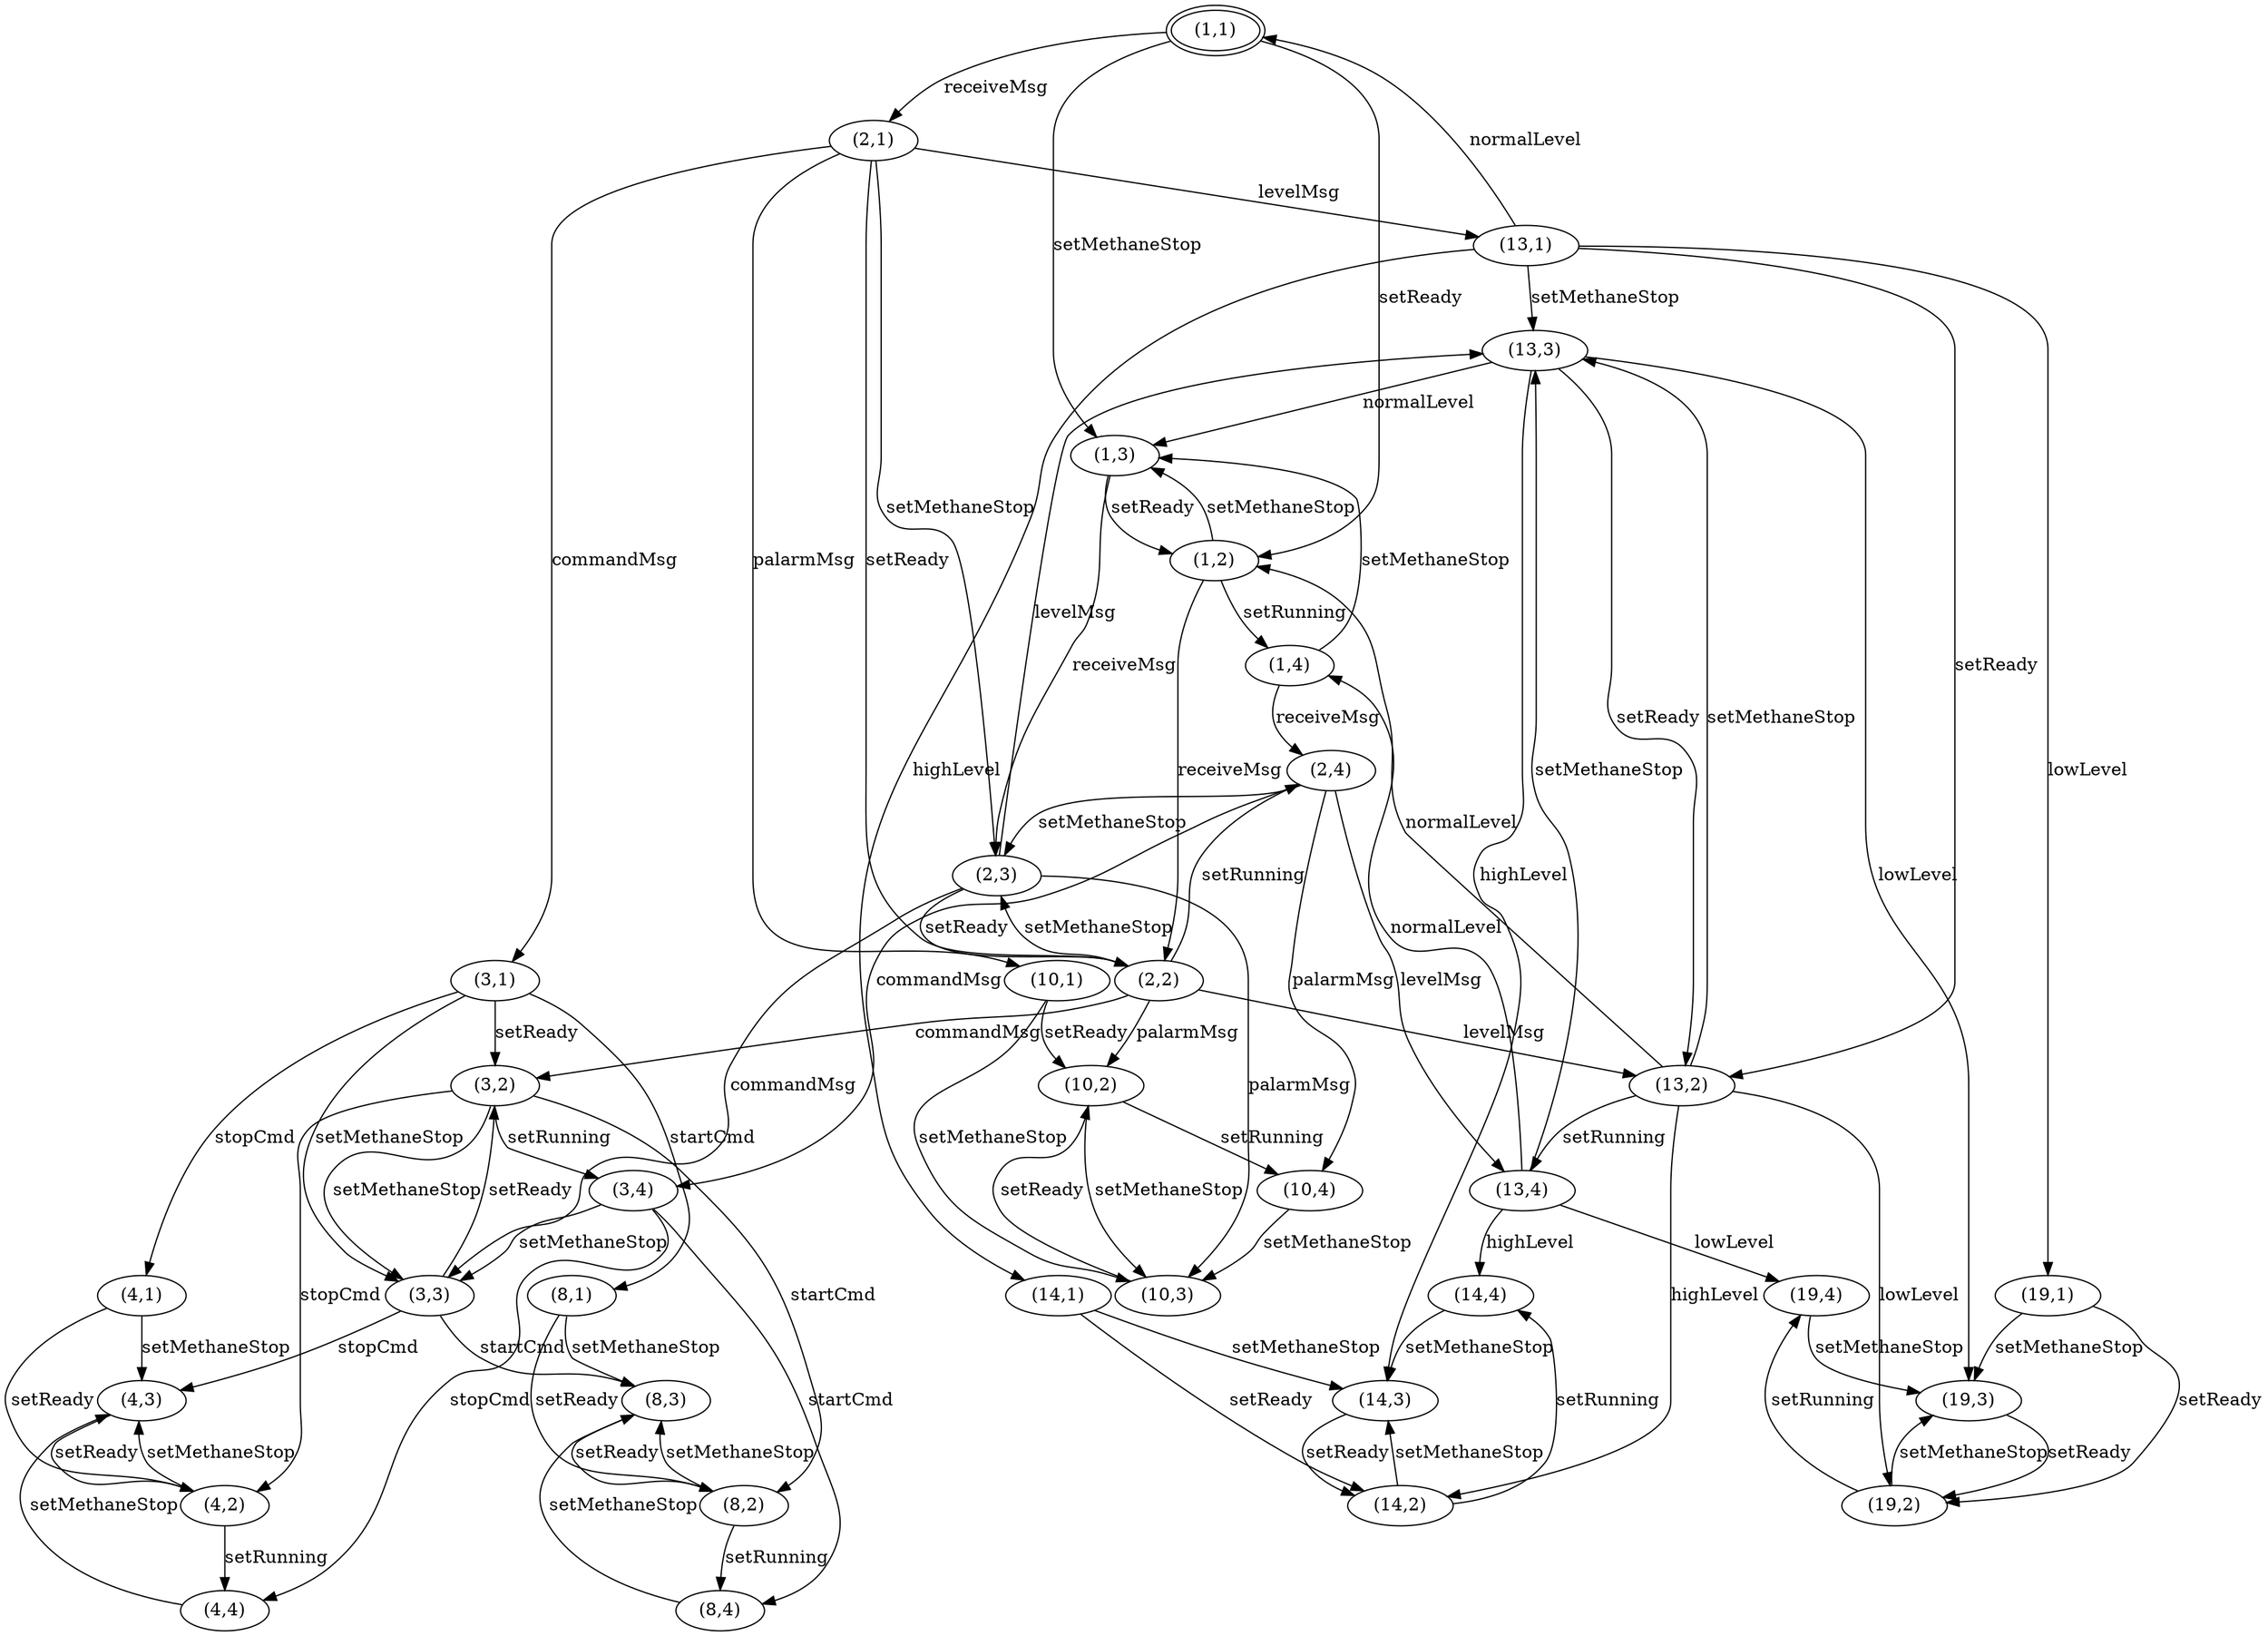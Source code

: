 digraph G {
center = TRUE;
mclimit = 10.0;
nodesep = 0.05;
node [ width=0.25, height=0.25, label="" ];
s0 [ peripheries=2 ];
s0 [label="(1,1)"];
s1 [label="(2,1)"];
s2 [label="(1,2)"];
s3 [label="(1,3)"];
s4 [label="(13,1)"];
s5 [label="(10,1)"];
s6 [label="(3,1)"];
s7 [label="(2,2)"];
s8 [label="(2,3)"];
s9 [label="(1,4)"];
s10 [label="(19,1)"];
s11 [label="(14,1)"];
s12 [label="(13,2)"];
s13 [label="(13,3)"];
s14 [label="(10,2)"];
s15 [label="(10,3)"];
s16 [label="(8,1)"];
s17 [label="(4,1)"];
s18 [label="(3,2)"];
s19 [label="(3,3)"];
s20 [label="(2,4)"];
s21 [label="(19,2)"];
s22 [label="(19,3)"];
s23 [label="(14,2)"];
s24 [label="(14,3)"];
s25 [label="(13,4)"];
s26 [label="(10,4)"];
s27 [label="(8,2)"];
s28 [label="(8,3)"];
s29 [label="(4,2)"];
s30 [label="(4,3)"];
s31 [label="(3,4)"];
s32 [label="(19,4)"];
s33 [label="(14,4)"];
s34 [label="(8,4)"];
s35 [label="(4,4)"];
s0->s1[label="receiveMsg"];
s0->s2[label="setReady"];
s0->s3[label="setMethaneStop"];
s1->s4[label="levelMsg"];
s1->s5[label="palarmMsg"];
s1->s6[label="commandMsg"];
s1->s7[label="setReady"];
s1->s8[label="setMethaneStop"];
s2->s7[label="receiveMsg"];
s2->s9[label="setRunning"];
s2->s3[label="setMethaneStop"];
s3->s8[label="receiveMsg"];
s3->s2[label="setReady"];
s4->s10[label="lowLevel"];
s4->s0[label="normalLevel"];
s4->s11[label="highLevel"];
s4->s12[label="setReady"];
s4->s13[label="setMethaneStop"];
s5->s14[label="setReady"];
s5->s15[label="setMethaneStop"];
s6->s16[label="startCmd"];
s6->s17[label="stopCmd"];
s6->s18[label="setReady"];
s6->s19[label="setMethaneStop"];
s7->s12[label="levelMsg"];
s7->s14[label="palarmMsg"];
s7->s18[label="commandMsg"];
s7->s20[label="setRunning"];
s7->s8[label="setMethaneStop"];
s8->s13[label="levelMsg"];
s8->s15[label="palarmMsg"];
s8->s19[label="commandMsg"];
s8->s7[label="setReady"];
s9->s20[label="receiveMsg"];
s9->s3[label="setMethaneStop"];
s10->s21[label="setReady"];
s10->s22[label="setMethaneStop"];
s11->s23[label="setReady"];
s11->s24[label="setMethaneStop"];
s12->s21[label="lowLevel"];
s12->s2[label="normalLevel"];
s12->s23[label="highLevel"];
s12->s25[label="setRunning"];
s12->s13[label="setMethaneStop"];
s13->s22[label="lowLevel"];
s13->s3[label="normalLevel"];
s13->s24[label="highLevel"];
s13->s12[label="setReady"];
s14->s26[label="setRunning"];
s14->s15[label="setMethaneStop"];
s15->s14[label="setReady"];
s16->s27[label="setReady"];
s16->s28[label="setMethaneStop"];
s17->s29[label="setReady"];
s17->s30[label="setMethaneStop"];
s18->s27[label="startCmd"];
s18->s29[label="stopCmd"];
s18->s31[label="setRunning"];
s18->s19[label="setMethaneStop"];
s19->s28[label="startCmd"];
s19->s30[label="stopCmd"];
s19->s18[label="setReady"];
s20->s25[label="levelMsg"];
s20->s26[label="palarmMsg"];
s20->s31[label="commandMsg"];
s20->s8[label="setMethaneStop"];
s21->s32[label="setRunning"];
s21->s22[label="setMethaneStop"];
s22->s21[label="setReady"];
s23->s33[label="setRunning"];
s23->s24[label="setMethaneStop"];
s24->s23[label="setReady"];
s25->s32[label="lowLevel"];
s25->s9[label="normalLevel"];
s25->s33[label="highLevel"];
s25->s13[label="setMethaneStop"];
s26->s15[label="setMethaneStop"];
s27->s34[label="setRunning"];
s27->s28[label="setMethaneStop"];
s28->s27[label="setReady"];
s29->s35[label="setRunning"];
s29->s30[label="setMethaneStop"];
s30->s29[label="setReady"];
s31->s34[label="startCmd"];
s31->s35[label="stopCmd"];
s31->s19[label="setMethaneStop"];
s32->s22[label="setMethaneStop"];
s33->s24[label="setMethaneStop"];
s34->s28[label="setMethaneStop"];
s35->s30[label="setMethaneStop"];
}
